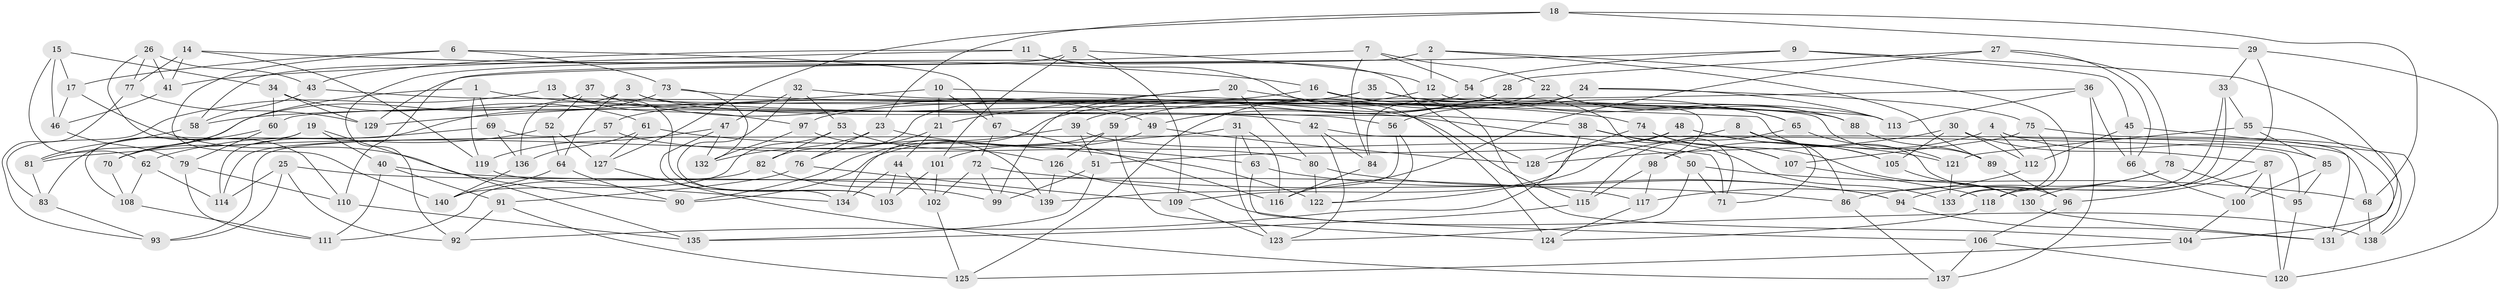 // Generated by graph-tools (version 1.1) at 2025/27/03/09/25 03:27:01]
// undirected, 140 vertices, 280 edges
graph export_dot {
graph [start="1"]
  node [color=gray90,style=filled];
  1;
  2;
  3;
  4;
  5;
  6;
  7;
  8;
  9;
  10;
  11;
  12;
  13;
  14;
  15;
  16;
  17;
  18;
  19;
  20;
  21;
  22;
  23;
  24;
  25;
  26;
  27;
  28;
  29;
  30;
  31;
  32;
  33;
  34;
  35;
  36;
  37;
  38;
  39;
  40;
  41;
  42;
  43;
  44;
  45;
  46;
  47;
  48;
  49;
  50;
  51;
  52;
  53;
  54;
  55;
  56;
  57;
  58;
  59;
  60;
  61;
  62;
  63;
  64;
  65;
  66;
  67;
  68;
  69;
  70;
  71;
  72;
  73;
  74;
  75;
  76;
  77;
  78;
  79;
  80;
  81;
  82;
  83;
  84;
  85;
  86;
  87;
  88;
  89;
  90;
  91;
  92;
  93;
  94;
  95;
  96;
  97;
  98;
  99;
  100;
  101;
  102;
  103;
  104;
  105;
  106;
  107;
  108;
  109;
  110;
  111;
  112;
  113;
  114;
  115;
  116;
  117;
  118;
  119;
  120;
  121;
  122;
  123;
  124;
  125;
  126;
  127;
  128;
  129;
  130;
  131;
  132;
  133;
  134;
  135;
  136;
  137;
  138;
  139;
  140;
  1 -- 70;
  1 -- 119;
  1 -- 71;
  1 -- 69;
  2 -- 89;
  2 -- 110;
  2 -- 118;
  2 -- 12;
  3 -- 42;
  3 -- 64;
  3 -- 136;
  3 -- 38;
  4 -- 85;
  4 -- 131;
  4 -- 112;
  4 -- 98;
  5 -- 109;
  5 -- 12;
  5 -- 58;
  5 -- 101;
  6 -- 17;
  6 -- 140;
  6 -- 73;
  6 -- 67;
  7 -- 54;
  7 -- 92;
  7 -- 84;
  7 -- 22;
  8 -- 71;
  8 -- 86;
  8 -- 105;
  8 -- 122;
  9 -- 45;
  9 -- 138;
  9 -- 54;
  9 -- 129;
  10 -- 21;
  10 -- 96;
  10 -- 67;
  10 -- 129;
  11 -- 128;
  11 -- 41;
  11 -- 43;
  11 -- 124;
  12 -- 98;
  12 -- 39;
  13 -- 56;
  13 -- 103;
  13 -- 83;
  13 -- 97;
  14 -- 119;
  14 -- 16;
  14 -- 41;
  14 -- 77;
  15 -- 34;
  15 -- 46;
  15 -- 62;
  15 -- 17;
  16 -- 65;
  16 -- 57;
  16 -- 104;
  17 -- 90;
  17 -- 46;
  18 -- 127;
  18 -- 23;
  18 -- 68;
  18 -- 29;
  19 -- 40;
  19 -- 108;
  19 -- 135;
  19 -- 70;
  20 -- 80;
  20 -- 99;
  20 -- 21;
  20 -- 115;
  21 -- 76;
  21 -- 44;
  22 -- 65;
  22 -- 125;
  22 -- 88;
  23 -- 132;
  23 -- 76;
  23 -- 63;
  24 -- 75;
  24 -- 56;
  24 -- 84;
  24 -- 113;
  25 -- 139;
  25 -- 92;
  25 -- 93;
  25 -- 114;
  26 -- 77;
  26 -- 41;
  26 -- 110;
  26 -- 43;
  27 -- 28;
  27 -- 66;
  27 -- 78;
  27 -- 116;
  28 -- 49;
  28 -- 59;
  28 -- 134;
  29 -- 33;
  29 -- 120;
  29 -- 130;
  30 -- 105;
  30 -- 112;
  30 -- 128;
  30 -- 87;
  31 -- 63;
  31 -- 116;
  31 -- 81;
  31 -- 123;
  32 -- 47;
  32 -- 88;
  32 -- 103;
  32 -- 53;
  33 -- 55;
  33 -- 133;
  33 -- 118;
  34 -- 129;
  34 -- 60;
  34 -- 61;
  35 -- 97;
  35 -- 113;
  35 -- 58;
  35 -- 71;
  36 -- 60;
  36 -- 66;
  36 -- 113;
  36 -- 137;
  37 -- 81;
  37 -- 89;
  37 -- 49;
  37 -- 52;
  38 -- 133;
  38 -- 107;
  38 -- 92;
  39 -- 50;
  39 -- 90;
  39 -- 51;
  40 -- 91;
  40 -- 111;
  40 -- 117;
  41 -- 46;
  42 -- 123;
  42 -- 68;
  42 -- 84;
  43 -- 113;
  43 -- 58;
  44 -- 102;
  44 -- 134;
  44 -- 103;
  45 -- 138;
  45 -- 66;
  45 -- 112;
  46 -- 79;
  47 -- 132;
  47 -- 119;
  47 -- 134;
  48 -- 51;
  48 -- 121;
  48 -- 105;
  48 -- 109;
  49 -- 128;
  49 -- 101;
  50 -- 123;
  50 -- 71;
  50 -- 68;
  51 -- 99;
  51 -- 135;
  52 -- 64;
  52 -- 127;
  52 -- 62;
  53 -- 82;
  53 -- 126;
  53 -- 140;
  54 -- 88;
  54 -- 82;
  55 -- 121;
  55 -- 104;
  55 -- 85;
  56 -- 122;
  56 -- 139;
  57 -- 93;
  57 -- 80;
  57 -- 114;
  58 -- 81;
  59 -- 126;
  59 -- 90;
  59 -- 124;
  60 -- 79;
  60 -- 83;
  61 -- 127;
  61 -- 122;
  61 -- 136;
  62 -- 114;
  62 -- 108;
  63 -- 106;
  63 -- 94;
  64 -- 90;
  64 -- 140;
  65 -- 115;
  65 -- 121;
  66 -- 100;
  67 -- 116;
  67 -- 72;
  68 -- 138;
  69 -- 70;
  69 -- 95;
  69 -- 136;
  70 -- 108;
  72 -- 86;
  72 -- 102;
  72 -- 99;
  73 -- 132;
  73 -- 114;
  73 -- 74;
  74 -- 130;
  74 -- 107;
  74 -- 128;
  75 -- 131;
  75 -- 107;
  75 -- 133;
  76 -- 109;
  76 -- 91;
  77 -- 93;
  77 -- 129;
  78 -- 86;
  78 -- 95;
  78 -- 94;
  79 -- 110;
  79 -- 111;
  80 -- 94;
  80 -- 122;
  81 -- 83;
  82 -- 111;
  82 -- 99;
  83 -- 93;
  84 -- 116;
  85 -- 95;
  85 -- 100;
  86 -- 137;
  87 -- 100;
  87 -- 96;
  87 -- 120;
  88 -- 89;
  89 -- 96;
  91 -- 125;
  91 -- 92;
  94 -- 131;
  95 -- 120;
  96 -- 106;
  97 -- 139;
  97 -- 132;
  98 -- 115;
  98 -- 117;
  100 -- 104;
  101 -- 103;
  101 -- 102;
  102 -- 125;
  104 -- 125;
  105 -- 130;
  106 -- 120;
  106 -- 137;
  107 -- 118;
  108 -- 111;
  109 -- 123;
  110 -- 135;
  112 -- 117;
  115 -- 135;
  117 -- 124;
  118 -- 124;
  119 -- 134;
  121 -- 133;
  126 -- 138;
  126 -- 139;
  127 -- 137;
  130 -- 131;
  136 -- 140;
}
